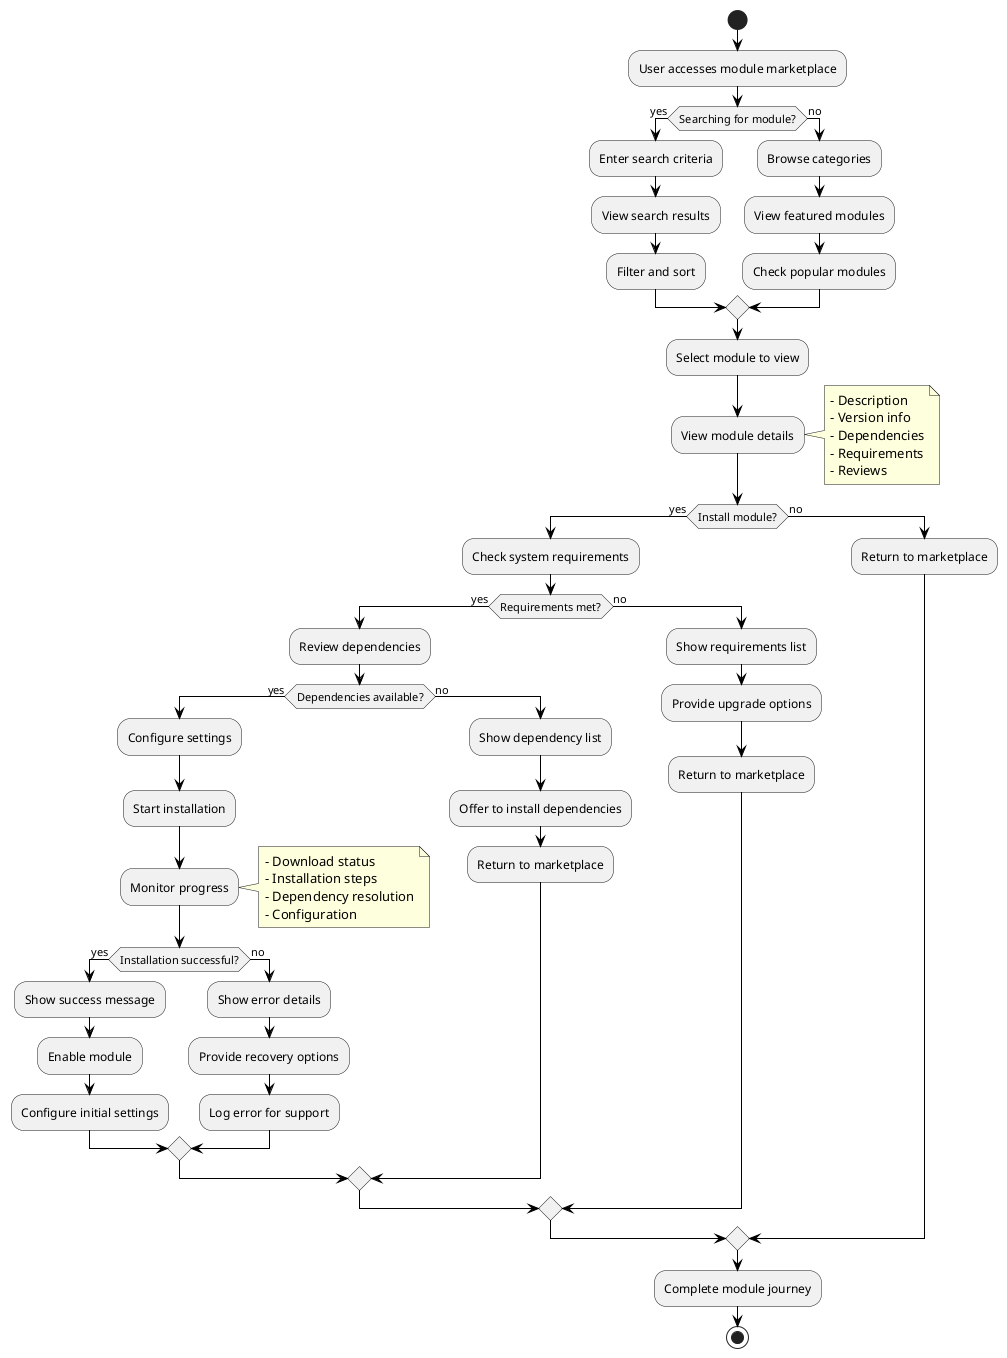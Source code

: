 @startuml Module Journey

!define RECTANGLE class
skinparam backgroundColor white
skinparam classBackgroundColor white
skinparam classBorderColor black
skinparam arrowColor black

start

:User accesses module marketplace;

if (Searching for module?) then (yes)
  :Enter search criteria;
  :View search results;
  :Filter and sort;
else (no)
  :Browse categories;
  :View featured modules;
  :Check popular modules;
endif

:Select module to view;

:View module details;
note right
  - Description
  - Version info
  - Dependencies
  - Requirements
  - Reviews
end note

if (Install module?) then (yes)
  :Check system requirements;
  
  if (Requirements met?) then (yes)
    :Review dependencies;
    
    if (Dependencies available?) then (yes)
      :Configure settings;
      :Start installation;
      
      :Monitor progress;
      note right
        - Download status
        - Installation steps
        - Dependency resolution
        - Configuration
      end note
      
      if (Installation successful?) then (yes)
        :Show success message;
        :Enable module;
        :Configure initial settings;
      else (no)
        :Show error details;
        :Provide recovery options;
        :Log error for support;
      endif
    else (no)
      :Show dependency list;
      :Offer to install dependencies;
      :Return to marketplace;
    endif
  else (no)
    :Show requirements list;
    :Provide upgrade options;
    :Return to marketplace;
  endif
else (no)
  :Return to marketplace;
endif

:Complete module journey;

stop

@enduml 